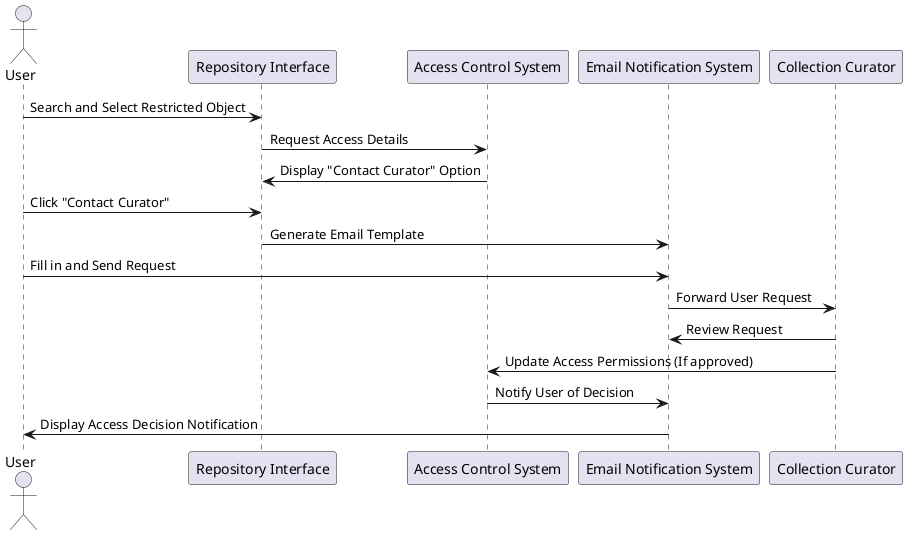 @startuml
actor User
participant "Repository Interface" as Interface
participant "Access Control System" as ACS
participant "Email Notification System" as Email
participant "Collection Curator" as Curator

User -> Interface: Search and Select Restricted Object
Interface -> ACS: Request Access Details
ACS -> Interface: Display "Contact Curator" Option
User -> Interface: Click "Contact Curator"
Interface -> Email: Generate Email Template
User -> Email: Fill in and Send Request
Email -> Curator: Forward User Request
Curator -> Email: Review Request
Curator -> ACS: Update Access Permissions (If approved)
ACS -> Email: Notify User of Decision
Email -> User: Display Access Decision Notification

@enduml
